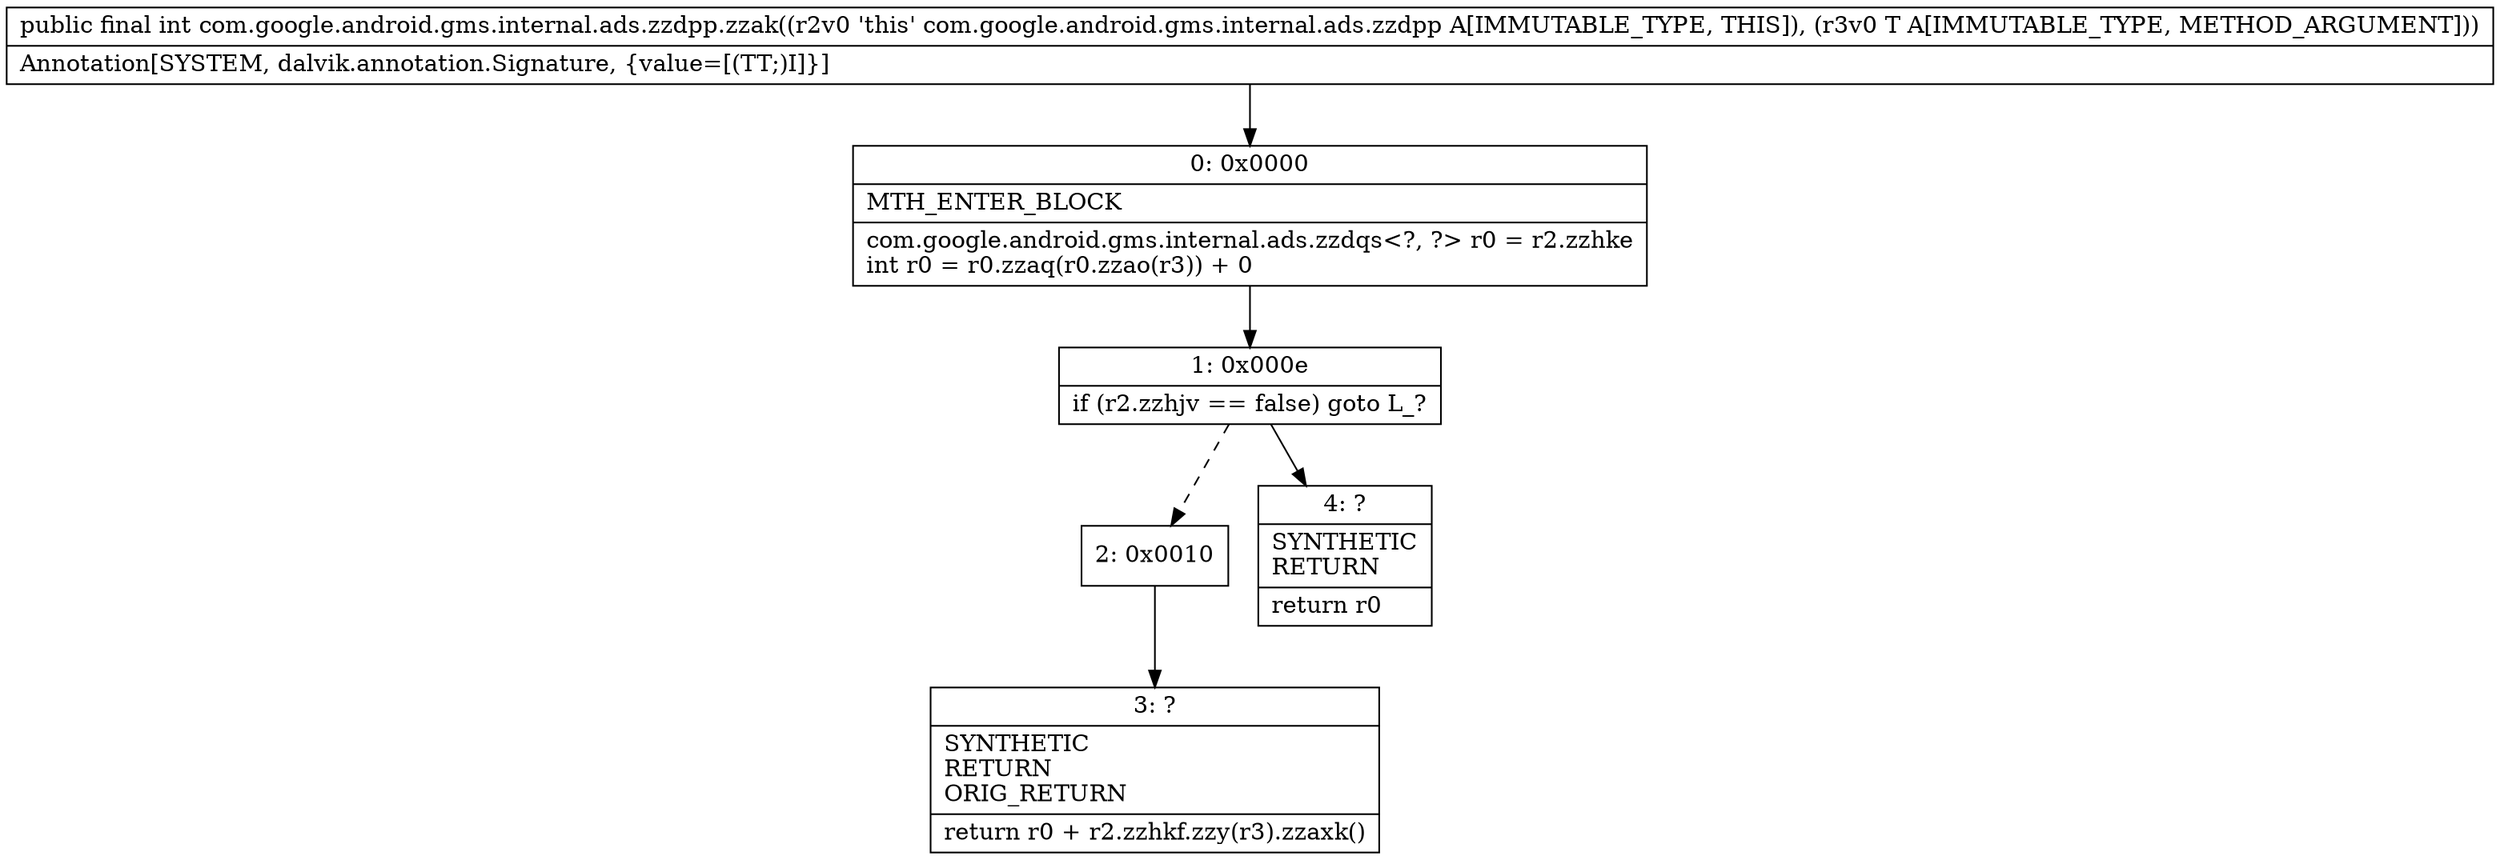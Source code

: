 digraph "CFG forcom.google.android.gms.internal.ads.zzdpp.zzak(Ljava\/lang\/Object;)I" {
Node_0 [shape=record,label="{0\:\ 0x0000|MTH_ENTER_BLOCK\l|com.google.android.gms.internal.ads.zzdqs\<?, ?\> r0 = r2.zzhke\lint r0 = r0.zzaq(r0.zzao(r3)) + 0\l}"];
Node_1 [shape=record,label="{1\:\ 0x000e|if (r2.zzhjv == false) goto L_?\l}"];
Node_2 [shape=record,label="{2\:\ 0x0010}"];
Node_3 [shape=record,label="{3\:\ ?|SYNTHETIC\lRETURN\lORIG_RETURN\l|return r0 + r2.zzhkf.zzy(r3).zzaxk()\l}"];
Node_4 [shape=record,label="{4\:\ ?|SYNTHETIC\lRETURN\l|return r0\l}"];
MethodNode[shape=record,label="{public final int com.google.android.gms.internal.ads.zzdpp.zzak((r2v0 'this' com.google.android.gms.internal.ads.zzdpp A[IMMUTABLE_TYPE, THIS]), (r3v0 T A[IMMUTABLE_TYPE, METHOD_ARGUMENT]))  | Annotation[SYSTEM, dalvik.annotation.Signature, \{value=[(TT;)I]\}]\l}"];
MethodNode -> Node_0;
Node_0 -> Node_1;
Node_1 -> Node_2[style=dashed];
Node_1 -> Node_4;
Node_2 -> Node_3;
}

